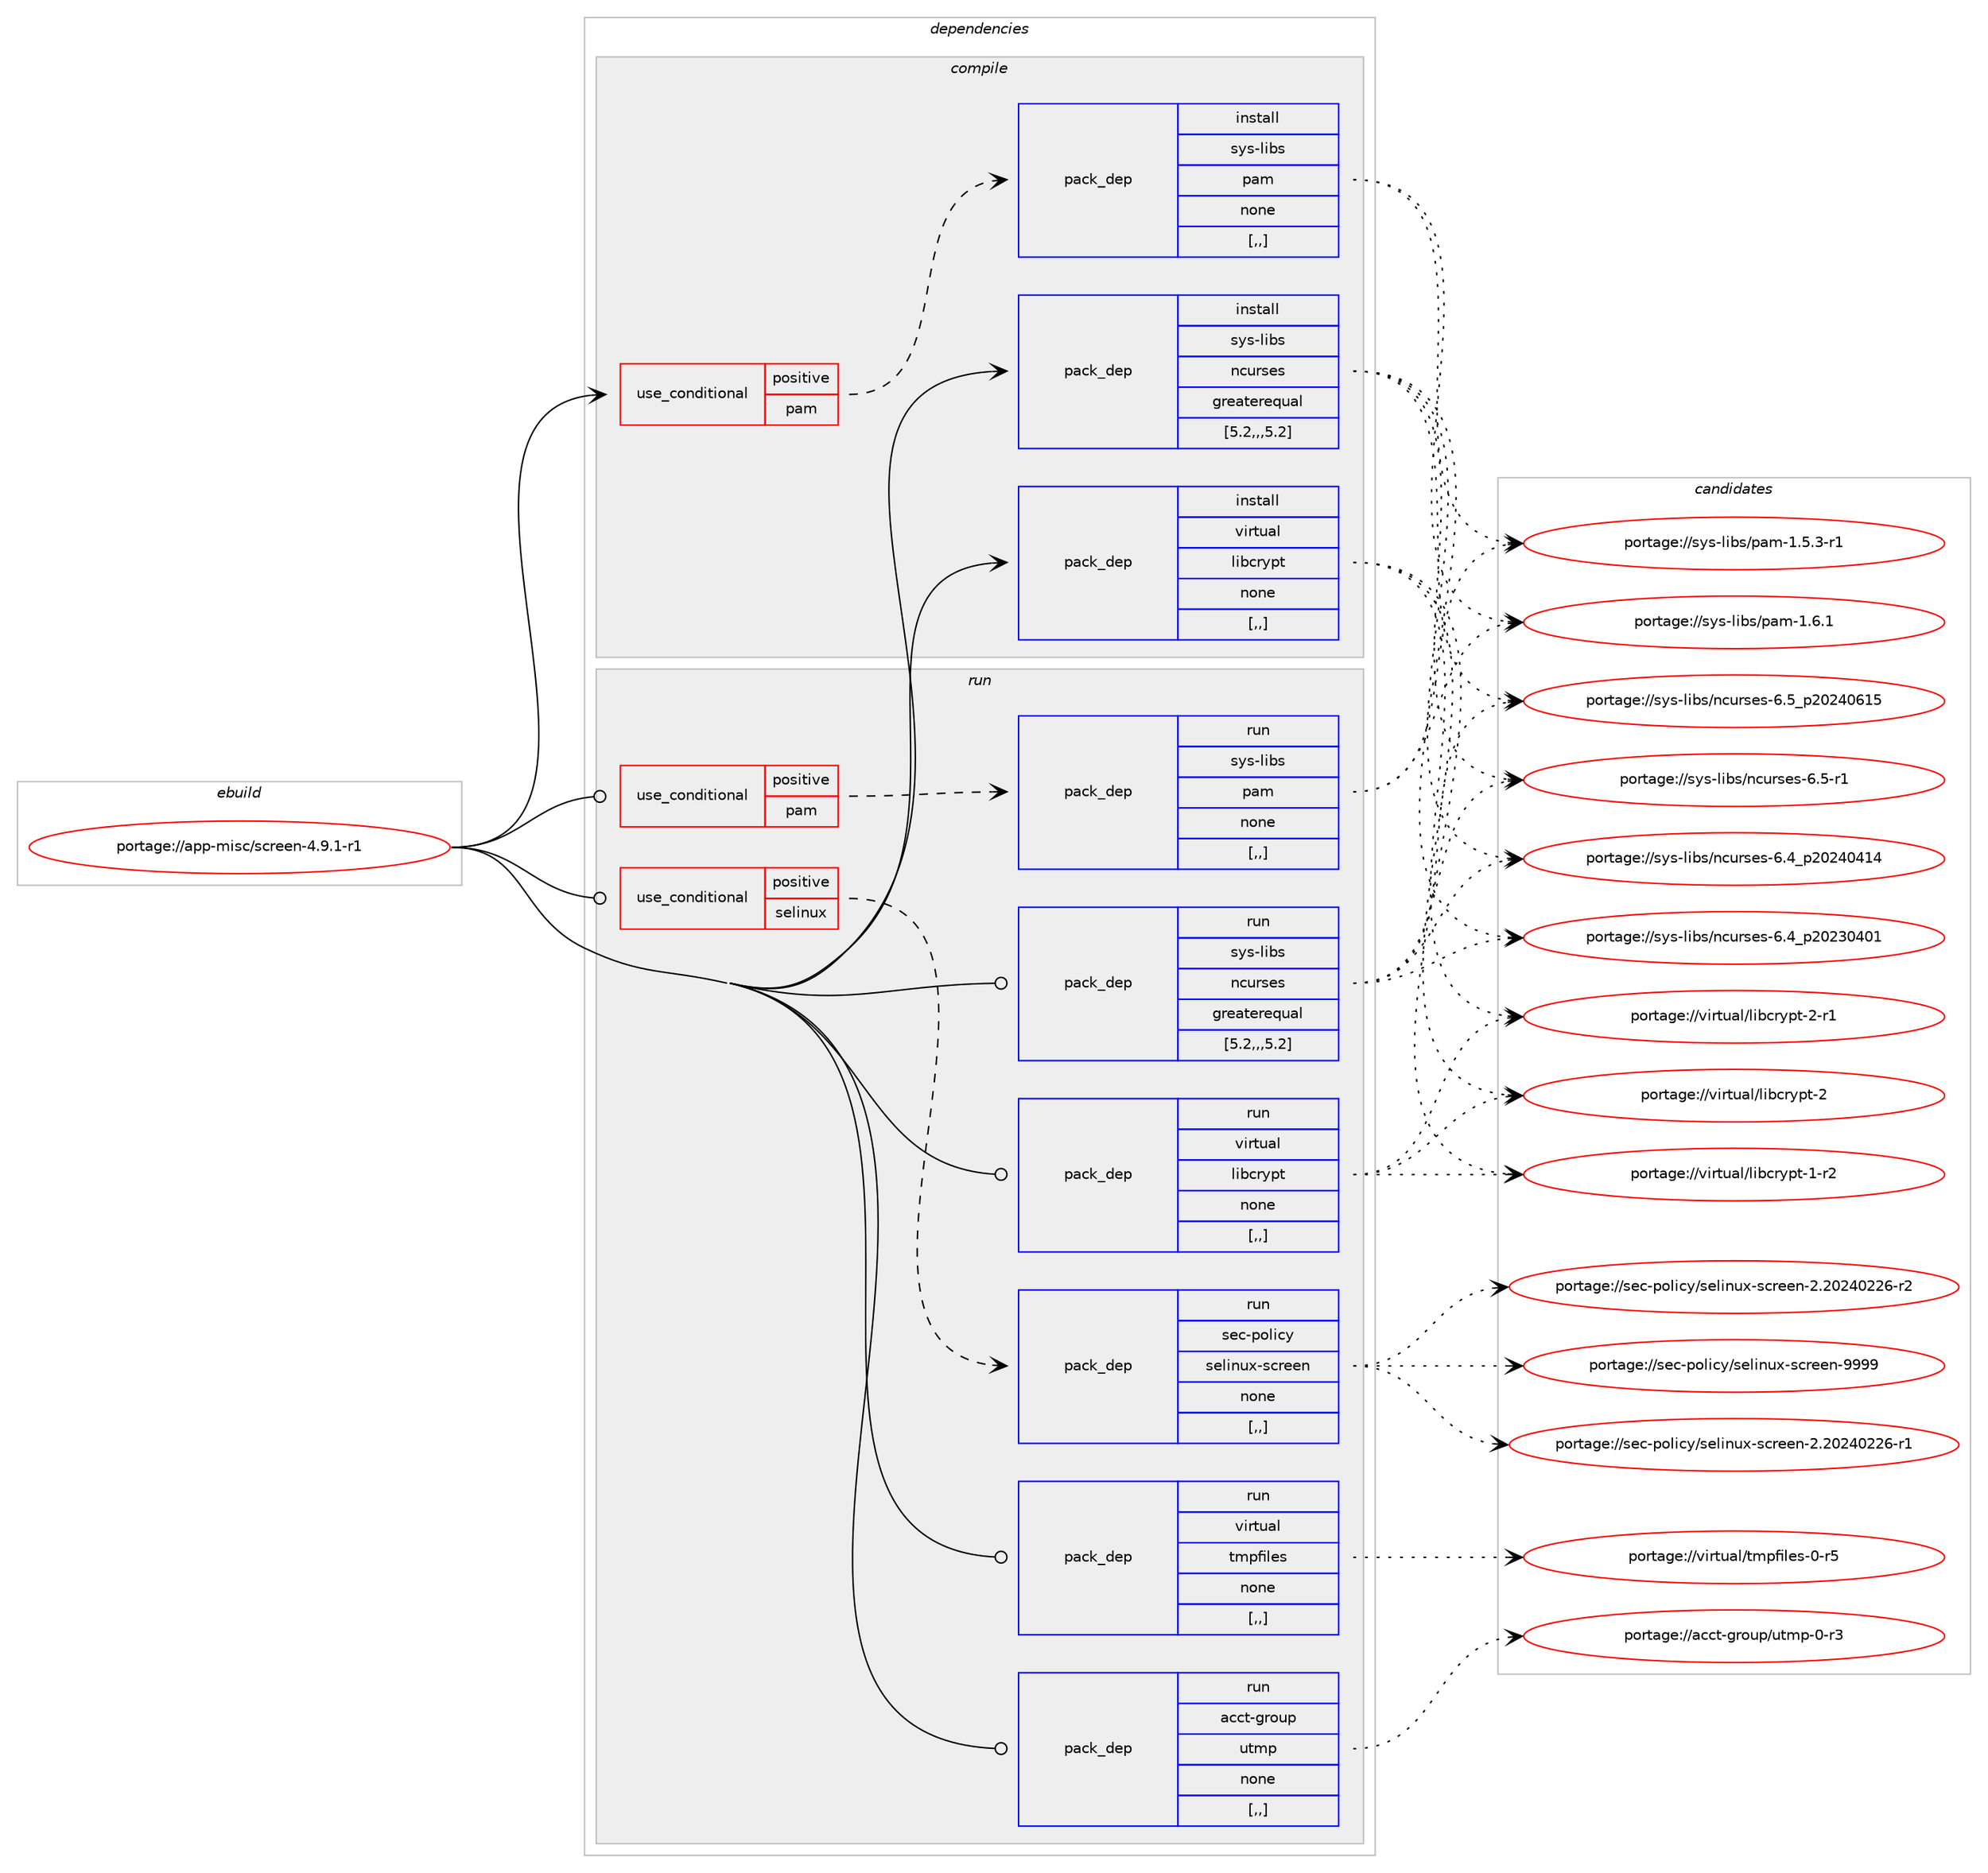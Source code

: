 digraph prolog {

# *************
# Graph options
# *************

newrank=true;
concentrate=true;
compound=true;
graph [rankdir=LR,fontname=Helvetica,fontsize=10,ranksep=1.5];#, ranksep=2.5, nodesep=0.2];
edge  [arrowhead=vee];
node  [fontname=Helvetica,fontsize=10];

# **********
# The ebuild
# **********

subgraph cluster_leftcol {
color=gray;
label=<<i>ebuild</i>>;
id [label="portage://app-misc/screen-4.9.1-r1", color=red, width=4, href="../app-misc/screen-4.9.1-r1.svg"];
}

# ****************
# The dependencies
# ****************

subgraph cluster_midcol {
color=gray;
label=<<i>dependencies</i>>;
subgraph cluster_compile {
fillcolor="#eeeeee";
style=filled;
label=<<i>compile</i>>;
subgraph cond12763 {
dependency44105 [label=<<TABLE BORDER="0" CELLBORDER="1" CELLSPACING="0" CELLPADDING="4"><TR><TD ROWSPAN="3" CELLPADDING="10">use_conditional</TD></TR><TR><TD>positive</TD></TR><TR><TD>pam</TD></TR></TABLE>>, shape=none, color=red];
subgraph pack30941 {
dependency44106 [label=<<TABLE BORDER="0" CELLBORDER="1" CELLSPACING="0" CELLPADDING="4" WIDTH="220"><TR><TD ROWSPAN="6" CELLPADDING="30">pack_dep</TD></TR><TR><TD WIDTH="110">install</TD></TR><TR><TD>sys-libs</TD></TR><TR><TD>pam</TD></TR><TR><TD>none</TD></TR><TR><TD>[,,]</TD></TR></TABLE>>, shape=none, color=blue];
}
dependency44105:e -> dependency44106:w [weight=20,style="dashed",arrowhead="vee"];
}
id:e -> dependency44105:w [weight=20,style="solid",arrowhead="vee"];
subgraph pack30942 {
dependency44107 [label=<<TABLE BORDER="0" CELLBORDER="1" CELLSPACING="0" CELLPADDING="4" WIDTH="220"><TR><TD ROWSPAN="6" CELLPADDING="30">pack_dep</TD></TR><TR><TD WIDTH="110">install</TD></TR><TR><TD>sys-libs</TD></TR><TR><TD>ncurses</TD></TR><TR><TD>greaterequal</TD></TR><TR><TD>[5.2,,,5.2]</TD></TR></TABLE>>, shape=none, color=blue];
}
id:e -> dependency44107:w [weight=20,style="solid",arrowhead="vee"];
subgraph pack30943 {
dependency44108 [label=<<TABLE BORDER="0" CELLBORDER="1" CELLSPACING="0" CELLPADDING="4" WIDTH="220"><TR><TD ROWSPAN="6" CELLPADDING="30">pack_dep</TD></TR><TR><TD WIDTH="110">install</TD></TR><TR><TD>virtual</TD></TR><TR><TD>libcrypt</TD></TR><TR><TD>none</TD></TR><TR><TD>[,,]</TD></TR></TABLE>>, shape=none, color=blue];
}
id:e -> dependency44108:w [weight=20,style="solid",arrowhead="vee"];
}
subgraph cluster_compileandrun {
fillcolor="#eeeeee";
style=filled;
label=<<i>compile and run</i>>;
}
subgraph cluster_run {
fillcolor="#eeeeee";
style=filled;
label=<<i>run</i>>;
subgraph cond12764 {
dependency44109 [label=<<TABLE BORDER="0" CELLBORDER="1" CELLSPACING="0" CELLPADDING="4"><TR><TD ROWSPAN="3" CELLPADDING="10">use_conditional</TD></TR><TR><TD>positive</TD></TR><TR><TD>pam</TD></TR></TABLE>>, shape=none, color=red];
subgraph pack30944 {
dependency44110 [label=<<TABLE BORDER="0" CELLBORDER="1" CELLSPACING="0" CELLPADDING="4" WIDTH="220"><TR><TD ROWSPAN="6" CELLPADDING="30">pack_dep</TD></TR><TR><TD WIDTH="110">run</TD></TR><TR><TD>sys-libs</TD></TR><TR><TD>pam</TD></TR><TR><TD>none</TD></TR><TR><TD>[,,]</TD></TR></TABLE>>, shape=none, color=blue];
}
dependency44109:e -> dependency44110:w [weight=20,style="dashed",arrowhead="vee"];
}
id:e -> dependency44109:w [weight=20,style="solid",arrowhead="odot"];
subgraph cond12765 {
dependency44111 [label=<<TABLE BORDER="0" CELLBORDER="1" CELLSPACING="0" CELLPADDING="4"><TR><TD ROWSPAN="3" CELLPADDING="10">use_conditional</TD></TR><TR><TD>positive</TD></TR><TR><TD>selinux</TD></TR></TABLE>>, shape=none, color=red];
subgraph pack30945 {
dependency44112 [label=<<TABLE BORDER="0" CELLBORDER="1" CELLSPACING="0" CELLPADDING="4" WIDTH="220"><TR><TD ROWSPAN="6" CELLPADDING="30">pack_dep</TD></TR><TR><TD WIDTH="110">run</TD></TR><TR><TD>sec-policy</TD></TR><TR><TD>selinux-screen</TD></TR><TR><TD>none</TD></TR><TR><TD>[,,]</TD></TR></TABLE>>, shape=none, color=blue];
}
dependency44111:e -> dependency44112:w [weight=20,style="dashed",arrowhead="vee"];
}
id:e -> dependency44111:w [weight=20,style="solid",arrowhead="odot"];
subgraph pack30946 {
dependency44113 [label=<<TABLE BORDER="0" CELLBORDER="1" CELLSPACING="0" CELLPADDING="4" WIDTH="220"><TR><TD ROWSPAN="6" CELLPADDING="30">pack_dep</TD></TR><TR><TD WIDTH="110">run</TD></TR><TR><TD>acct-group</TD></TR><TR><TD>utmp</TD></TR><TR><TD>none</TD></TR><TR><TD>[,,]</TD></TR></TABLE>>, shape=none, color=blue];
}
id:e -> dependency44113:w [weight=20,style="solid",arrowhead="odot"];
subgraph pack30947 {
dependency44114 [label=<<TABLE BORDER="0" CELLBORDER="1" CELLSPACING="0" CELLPADDING="4" WIDTH="220"><TR><TD ROWSPAN="6" CELLPADDING="30">pack_dep</TD></TR><TR><TD WIDTH="110">run</TD></TR><TR><TD>sys-libs</TD></TR><TR><TD>ncurses</TD></TR><TR><TD>greaterequal</TD></TR><TR><TD>[5.2,,,5.2]</TD></TR></TABLE>>, shape=none, color=blue];
}
id:e -> dependency44114:w [weight=20,style="solid",arrowhead="odot"];
subgraph pack30948 {
dependency44115 [label=<<TABLE BORDER="0" CELLBORDER="1" CELLSPACING="0" CELLPADDING="4" WIDTH="220"><TR><TD ROWSPAN="6" CELLPADDING="30">pack_dep</TD></TR><TR><TD WIDTH="110">run</TD></TR><TR><TD>virtual</TD></TR><TR><TD>libcrypt</TD></TR><TR><TD>none</TD></TR><TR><TD>[,,]</TD></TR></TABLE>>, shape=none, color=blue];
}
id:e -> dependency44115:w [weight=20,style="solid",arrowhead="odot"];
subgraph pack30949 {
dependency44116 [label=<<TABLE BORDER="0" CELLBORDER="1" CELLSPACING="0" CELLPADDING="4" WIDTH="220"><TR><TD ROWSPAN="6" CELLPADDING="30">pack_dep</TD></TR><TR><TD WIDTH="110">run</TD></TR><TR><TD>virtual</TD></TR><TR><TD>tmpfiles</TD></TR><TR><TD>none</TD></TR><TR><TD>[,,]</TD></TR></TABLE>>, shape=none, color=blue];
}
id:e -> dependency44116:w [weight=20,style="solid",arrowhead="odot"];
}
}

# **************
# The candidates
# **************

subgraph cluster_choices {
rank=same;
color=gray;
label=<<i>candidates</i>>;

subgraph choice30941 {
color=black;
nodesep=1;
choice11512111545108105981154711297109454946544649 [label="portage://sys-libs/pam-1.6.1", color=red, width=4,href="../sys-libs/pam-1.6.1.svg"];
choice115121115451081059811547112971094549465346514511449 [label="portage://sys-libs/pam-1.5.3-r1", color=red, width=4,href="../sys-libs/pam-1.5.3-r1.svg"];
dependency44106:e -> choice11512111545108105981154711297109454946544649:w [style=dotted,weight="100"];
dependency44106:e -> choice115121115451081059811547112971094549465346514511449:w [style=dotted,weight="100"];
}
subgraph choice30942 {
color=black;
nodesep=1;
choice1151211154510810598115471109911711411510111545544653951125048505248544953 [label="portage://sys-libs/ncurses-6.5_p20240615", color=red, width=4,href="../sys-libs/ncurses-6.5_p20240615.svg"];
choice11512111545108105981154711099117114115101115455446534511449 [label="portage://sys-libs/ncurses-6.5-r1", color=red, width=4,href="../sys-libs/ncurses-6.5-r1.svg"];
choice1151211154510810598115471109911711411510111545544652951125048505248524952 [label="portage://sys-libs/ncurses-6.4_p20240414", color=red, width=4,href="../sys-libs/ncurses-6.4_p20240414.svg"];
choice1151211154510810598115471109911711411510111545544652951125048505148524849 [label="portage://sys-libs/ncurses-6.4_p20230401", color=red, width=4,href="../sys-libs/ncurses-6.4_p20230401.svg"];
dependency44107:e -> choice1151211154510810598115471109911711411510111545544653951125048505248544953:w [style=dotted,weight="100"];
dependency44107:e -> choice11512111545108105981154711099117114115101115455446534511449:w [style=dotted,weight="100"];
dependency44107:e -> choice1151211154510810598115471109911711411510111545544652951125048505248524952:w [style=dotted,weight="100"];
dependency44107:e -> choice1151211154510810598115471109911711411510111545544652951125048505148524849:w [style=dotted,weight="100"];
}
subgraph choice30943 {
color=black;
nodesep=1;
choice1181051141161179710847108105989911412111211645504511449 [label="portage://virtual/libcrypt-2-r1", color=red, width=4,href="../virtual/libcrypt-2-r1.svg"];
choice118105114116117971084710810598991141211121164550 [label="portage://virtual/libcrypt-2", color=red, width=4,href="../virtual/libcrypt-2.svg"];
choice1181051141161179710847108105989911412111211645494511450 [label="portage://virtual/libcrypt-1-r2", color=red, width=4,href="../virtual/libcrypt-1-r2.svg"];
dependency44108:e -> choice1181051141161179710847108105989911412111211645504511449:w [style=dotted,weight="100"];
dependency44108:e -> choice118105114116117971084710810598991141211121164550:w [style=dotted,weight="100"];
dependency44108:e -> choice1181051141161179710847108105989911412111211645494511450:w [style=dotted,weight="100"];
}
subgraph choice30944 {
color=black;
nodesep=1;
choice11512111545108105981154711297109454946544649 [label="portage://sys-libs/pam-1.6.1", color=red, width=4,href="../sys-libs/pam-1.6.1.svg"];
choice115121115451081059811547112971094549465346514511449 [label="portage://sys-libs/pam-1.5.3-r1", color=red, width=4,href="../sys-libs/pam-1.5.3-r1.svg"];
dependency44110:e -> choice11512111545108105981154711297109454946544649:w [style=dotted,weight="100"];
dependency44110:e -> choice115121115451081059811547112971094549465346514511449:w [style=dotted,weight="100"];
}
subgraph choice30945 {
color=black;
nodesep=1;
choice1151019945112111108105991214711510110810511011712045115991141011011104557575757 [label="portage://sec-policy/selinux-screen-9999", color=red, width=4,href="../sec-policy/selinux-screen-9999.svg"];
choice11510199451121111081059912147115101108105110117120451159911410110111045504650485052485050544511450 [label="portage://sec-policy/selinux-screen-2.20240226-r2", color=red, width=4,href="../sec-policy/selinux-screen-2.20240226-r2.svg"];
choice11510199451121111081059912147115101108105110117120451159911410110111045504650485052485050544511449 [label="portage://sec-policy/selinux-screen-2.20240226-r1", color=red, width=4,href="../sec-policy/selinux-screen-2.20240226-r1.svg"];
dependency44112:e -> choice1151019945112111108105991214711510110810511011712045115991141011011104557575757:w [style=dotted,weight="100"];
dependency44112:e -> choice11510199451121111081059912147115101108105110117120451159911410110111045504650485052485050544511450:w [style=dotted,weight="100"];
dependency44112:e -> choice11510199451121111081059912147115101108105110117120451159911410110111045504650485052485050544511449:w [style=dotted,weight="100"];
}
subgraph choice30946 {
color=black;
nodesep=1;
choice979999116451031141111171124711711610911245484511451 [label="portage://acct-group/utmp-0-r3", color=red, width=4,href="../acct-group/utmp-0-r3.svg"];
dependency44113:e -> choice979999116451031141111171124711711610911245484511451:w [style=dotted,weight="100"];
}
subgraph choice30947 {
color=black;
nodesep=1;
choice1151211154510810598115471109911711411510111545544653951125048505248544953 [label="portage://sys-libs/ncurses-6.5_p20240615", color=red, width=4,href="../sys-libs/ncurses-6.5_p20240615.svg"];
choice11512111545108105981154711099117114115101115455446534511449 [label="portage://sys-libs/ncurses-6.5-r1", color=red, width=4,href="../sys-libs/ncurses-6.5-r1.svg"];
choice1151211154510810598115471109911711411510111545544652951125048505248524952 [label="portage://sys-libs/ncurses-6.4_p20240414", color=red, width=4,href="../sys-libs/ncurses-6.4_p20240414.svg"];
choice1151211154510810598115471109911711411510111545544652951125048505148524849 [label="portage://sys-libs/ncurses-6.4_p20230401", color=red, width=4,href="../sys-libs/ncurses-6.4_p20230401.svg"];
dependency44114:e -> choice1151211154510810598115471109911711411510111545544653951125048505248544953:w [style=dotted,weight="100"];
dependency44114:e -> choice11512111545108105981154711099117114115101115455446534511449:w [style=dotted,weight="100"];
dependency44114:e -> choice1151211154510810598115471109911711411510111545544652951125048505248524952:w [style=dotted,weight="100"];
dependency44114:e -> choice1151211154510810598115471109911711411510111545544652951125048505148524849:w [style=dotted,weight="100"];
}
subgraph choice30948 {
color=black;
nodesep=1;
choice1181051141161179710847108105989911412111211645504511449 [label="portage://virtual/libcrypt-2-r1", color=red, width=4,href="../virtual/libcrypt-2-r1.svg"];
choice118105114116117971084710810598991141211121164550 [label="portage://virtual/libcrypt-2", color=red, width=4,href="../virtual/libcrypt-2.svg"];
choice1181051141161179710847108105989911412111211645494511450 [label="portage://virtual/libcrypt-1-r2", color=red, width=4,href="../virtual/libcrypt-1-r2.svg"];
dependency44115:e -> choice1181051141161179710847108105989911412111211645504511449:w [style=dotted,weight="100"];
dependency44115:e -> choice118105114116117971084710810598991141211121164550:w [style=dotted,weight="100"];
dependency44115:e -> choice1181051141161179710847108105989911412111211645494511450:w [style=dotted,weight="100"];
}
subgraph choice30949 {
color=black;
nodesep=1;
choice118105114116117971084711610911210210510810111545484511453 [label="portage://virtual/tmpfiles-0-r5", color=red, width=4,href="../virtual/tmpfiles-0-r5.svg"];
dependency44116:e -> choice118105114116117971084711610911210210510810111545484511453:w [style=dotted,weight="100"];
}
}

}
